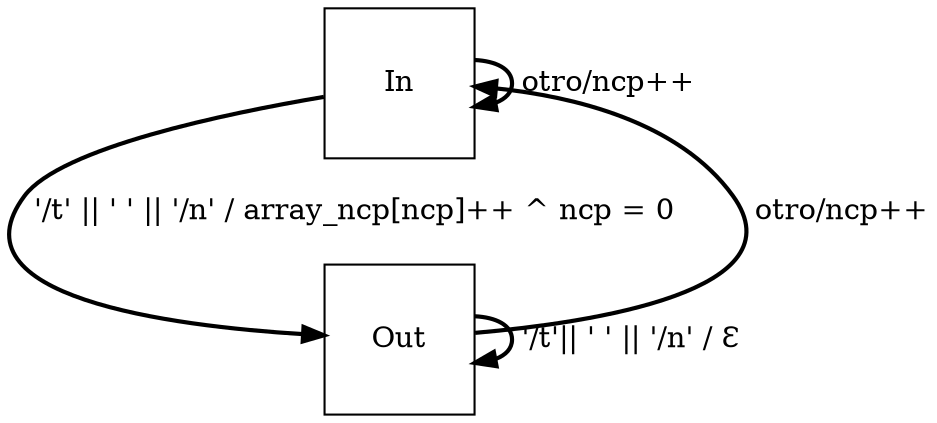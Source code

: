 digraph G{
    node[ shape = box, height = 1, width = 1]
    In -> Out [style = bold,label=" '/t' || ' ' || '/n' / array_ncp[ncp]++ ^ ncp = 0      "];
    Out -> In [style = bold,label=" otro/ncp++"];
    In -> In [style = bold,label=" otro/ncp++"];
    Out -> Out [style = bold,label=" '/t'|| ' ' || '/n' / Ɛ        "];
}


